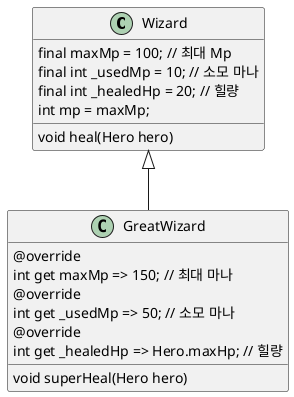 @startuml wizard

scale 1

class Wizard {
  final maxMp = 100; // 최대 Mp
  final int _usedMp = 10; // 소모 마나
  final int _healedHp = 20; // 힐량
  int mp = maxMp;

  void heal(Hero hero)
}

class GreatWizard extends Wizard {
  @override
  int get maxMp => 150; // 최대 마나
  @override
  int get _usedMp => 50; // 소모 마나
  @override
  int get _healedHp => Hero.maxHp; // 힐량

  void superHeal(Hero hero)
}

@enduml